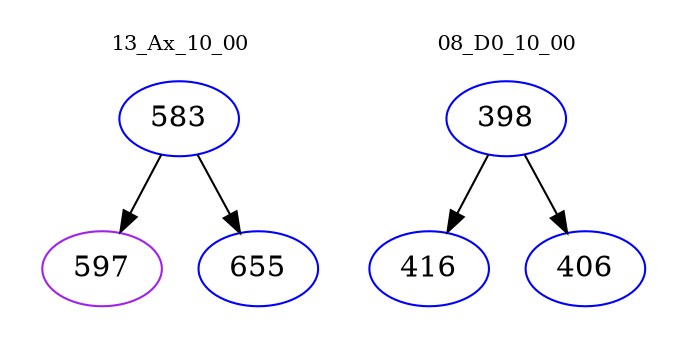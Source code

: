 digraph{
subgraph cluster_0 {
color = white
label = "13_Ax_10_00";
fontsize=10;
T0_583 [label="583", color="blue"]
T0_583 -> T0_597 [color="black"]
T0_597 [label="597", color="purple"]
T0_583 -> T0_655 [color="black"]
T0_655 [label="655", color="blue"]
}
subgraph cluster_1 {
color = white
label = "08_D0_10_00";
fontsize=10;
T1_398 [label="398", color="blue"]
T1_398 -> T1_416 [color="black"]
T1_416 [label="416", color="blue"]
T1_398 -> T1_406 [color="black"]
T1_406 [label="406", color="blue"]
}
}
